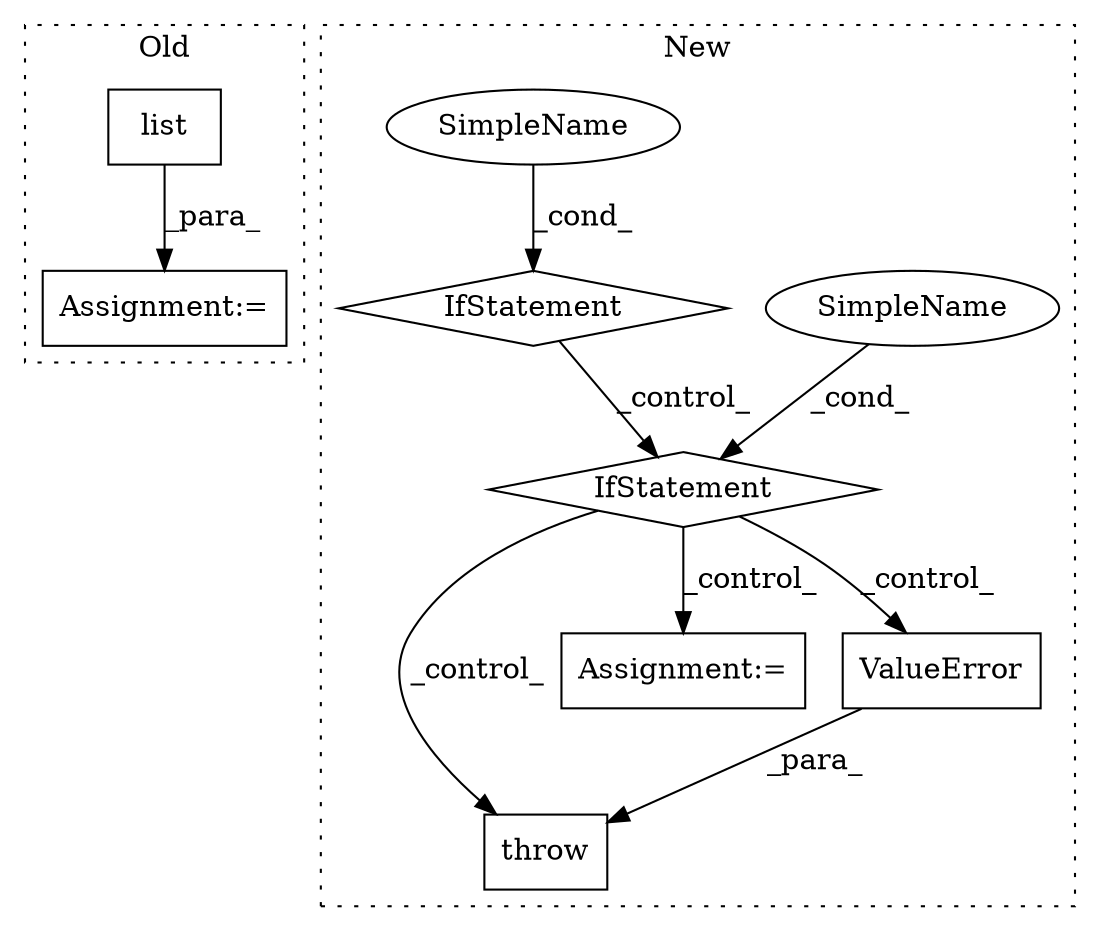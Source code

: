 digraph G {
subgraph cluster0 {
1 [label="list" a="32" s="11717,11727" l="5,1" shape="box"];
5 [label="Assignment:=" a="7" s="11716" l="1" shape="box"];
label = "Old";
style="dotted";
}
subgraph cluster1 {
2 [label="throw" a="53" s="11875" l="6" shape="box"];
3 [label="IfStatement" a="25" s="11838,11863" l="4,2" shape="diamond"];
4 [label="SimpleName" a="42" s="" l="" shape="ellipse"];
6 [label="SimpleName" a="42" s="" l="" shape="ellipse"];
7 [label="IfStatement" a="25" s="11813,11828" l="4,2" shape="diamond"];
8 [label="Assignment:=" a="7" s="11958" l="1" shape="box"];
9 [label="ValueError" a="32" s="11881,11931" l="11,1" shape="box"];
label = "New";
style="dotted";
}
1 -> 5 [label="_para_"];
3 -> 2 [label="_control_"];
3 -> 9 [label="_control_"];
3 -> 8 [label="_control_"];
4 -> 3 [label="_cond_"];
6 -> 7 [label="_cond_"];
7 -> 3 [label="_control_"];
9 -> 2 [label="_para_"];
}